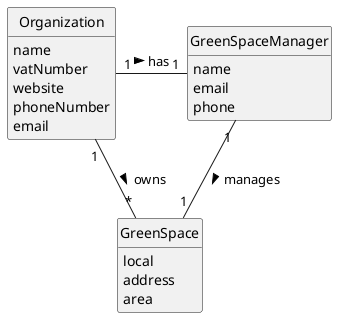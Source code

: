 @startuml
skinparam monochrome true
skinparam packageStyle rectangle
skinparam shadowing false

skinparam classAttributeIconSize 0

hide circle
hide methods


class Organization {
    name
    vatNumber
    website
    phoneNumber
    email
}

class GreenSpace{
    local
    address
    area
}

class GreenSpaceManager {
    name
    email
    phone
}

Organization "1"--"*" GreenSpace : owns >
Organization "1"-right-"1" GreenSpaceManager : has >
GreenSpaceManager "1"--"1" GreenSpace : manages >

@enduml